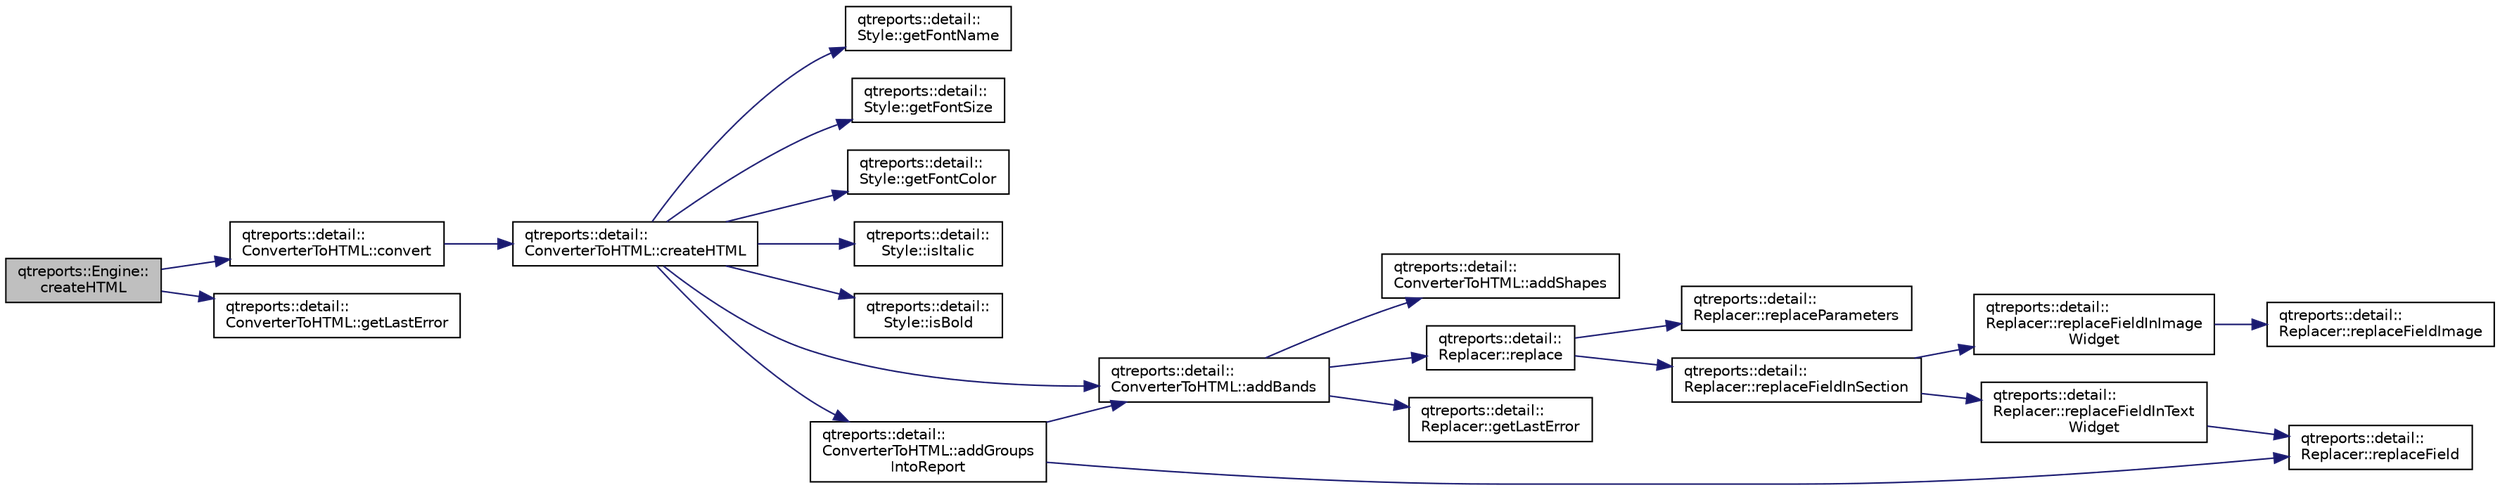 digraph "qtreports::Engine::createHTML"
{
 // INTERACTIVE_SVG=YES
  bgcolor="transparent";
  edge [fontname="Helvetica",fontsize="10",labelfontname="Helvetica",labelfontsize="10"];
  node [fontname="Helvetica",fontsize="10",shape=record];
  rankdir="LR";
  Node1 [label="qtreports::Engine::\lcreateHTML",height=0.2,width=0.4,color="black", fillcolor="grey75", style="filled", fontcolor="black"];
  Node1 -> Node2 [color="midnightblue",fontsize="10",style="solid",fontname="Helvetica"];
  Node2 [label="qtreports::detail::\lConverterToHTML::convert",height=0.2,width=0.4,color="black",URL="$classqtreports_1_1detail_1_1_converter_to_h_t_m_l.html#ad91ac333abf7d02f7590970a54ef7aae",tooltip="Запускает процесс конвертации репорта в HTML формат. "];
  Node2 -> Node3 [color="midnightblue",fontsize="10",style="solid",fontname="Helvetica"];
  Node3 [label="qtreports::detail::\lConverterToHTML::createHTML",height=0.2,width=0.4,color="black",URL="$classqtreports_1_1detail_1_1_converter_to_h_t_m_l.html#ace8358a3612fc8085b7c34f1f92341e2",tooltip="Процесс конвертации репорта в HTML формат. "];
  Node3 -> Node4 [color="midnightblue",fontsize="10",style="solid",fontname="Helvetica"];
  Node4 [label="qtreports::detail::\lStyle::getFontName",height=0.2,width=0.4,color="black",URL="$classqtreports_1_1detail_1_1_style.html#ae233bf8f53b1ceb560398925a50fcb44",tooltip="Возвращает название шрифта "];
  Node3 -> Node5 [color="midnightblue",fontsize="10",style="solid",fontname="Helvetica"];
  Node5 [label="qtreports::detail::\lStyle::getFontSize",height=0.2,width=0.4,color="black",URL="$classqtreports_1_1detail_1_1_style.html#ac969a5ba6cd39a890a72ec4146ba8dda",tooltip="Возвращает размер шрифта "];
  Node3 -> Node6 [color="midnightblue",fontsize="10",style="solid",fontname="Helvetica"];
  Node6 [label="qtreports::detail::\lStyle::getFontColor",height=0.2,width=0.4,color="black",URL="$classqtreports_1_1detail_1_1_style.html#a2d8d9d0d898c4306e47dcca067c60c28",tooltip="Возвращает цвет шрифта "];
  Node3 -> Node7 [color="midnightblue",fontsize="10",style="solid",fontname="Helvetica"];
  Node7 [label="qtreports::detail::\lStyle::isItalic",height=0.2,width=0.4,color="black",URL="$classqtreports_1_1detail_1_1_style.html#a058eab1051810ffdb26d43fb08e523c9",tooltip="Возвращает, является ли шрифт курсивом или нет "];
  Node3 -> Node8 [color="midnightblue",fontsize="10",style="solid",fontname="Helvetica"];
  Node8 [label="qtreports::detail::\lStyle::isBold",height=0.2,width=0.4,color="black",URL="$classqtreports_1_1detail_1_1_style.html#a9f4c8c581c08ffd758fbd3e1b93dee07",tooltip="Возвращает, является ли шрифт жирным или нет "];
  Node3 -> Node9 [color="midnightblue",fontsize="10",style="solid",fontname="Helvetica"];
  Node9 [label="qtreports::detail::\lConverterToHTML::addBands",height=0.2,width=0.4,color="black",URL="$classqtreports_1_1detail_1_1_converter_to_h_t_m_l.html#aa9d511353f62cfc489c3e071ebf5182b",tooltip="Добавление <band>, принадлежащего конкретной <section>, в документ HTML. "];
  Node9 -> Node10 [color="midnightblue",fontsize="10",style="solid",fontname="Helvetica"];
  Node10 [label="qtreports::detail::\lReplacer::replace",height=0.2,width=0.4,color="black",URL="$classqtreports_1_1detail_1_1_replacer.html#af7ccb83be264f7c72b7485cf38455450",tooltip="Заменяет текст всех виджетов секции текстом с подставленными значениями. "];
  Node10 -> Node11 [color="midnightblue",fontsize="10",style="solid",fontname="Helvetica"];
  Node11 [label="qtreports::detail::\lReplacer::replaceFieldInSection",height=0.2,width=0.4,color="black",URL="$classqtreports_1_1detail_1_1_replacer.html#a58cf857aa78eb3e273f6543769af425b",tooltip="Заменяет текст всех виджетов секции текстом с подставленными значениями полей из источника данных..."];
  Node11 -> Node12 [color="midnightblue",fontsize="10",style="solid",fontname="Helvetica"];
  Node12 [label="qtreports::detail::\lReplacer::replaceFieldInText\lWidget",height=0.2,width=0.4,color="black",URL="$classqtreports_1_1detail_1_1_replacer.html#a2be57bd514335f9b9f2a520247562ce1",tooltip="Заменяет текст виджета текстом с подставленными значениями полей из источника данных. "];
  Node12 -> Node13 [color="midnightblue",fontsize="10",style="solid",fontname="Helvetica"];
  Node13 [label="qtreports::detail::\lReplacer::replaceField",height=0.2,width=0.4,color="black",URL="$classqtreports_1_1detail_1_1_replacer.html#a4642b07160798f2ee4de276e1d0c1ecd",tooltip="Возвращает текст с подставленными значениями полей из источника данных. "];
  Node11 -> Node14 [color="midnightblue",fontsize="10",style="solid",fontname="Helvetica"];
  Node14 [label="qtreports::detail::\lReplacer::replaceFieldInImage\lWidget",height=0.2,width=0.4,color="black",URL="$classqtreports_1_1detail_1_1_replacer.html#a4aeb7794f90c0be34a30ab60a6df1920",tooltip="На основе текста виджета вставляет в него изображение из источника данных. "];
  Node14 -> Node15 [color="midnightblue",fontsize="10",style="solid",fontname="Helvetica"];
  Node15 [label="qtreports::detail::\lReplacer::replaceFieldImage",height=0.2,width=0.4,color="black",URL="$classqtreports_1_1detail_1_1_replacer.html#ae1ac521aeaf5fdd694e79e2ae52d4704",tooltip="Возвращает изображение на основе первого найденного выражения. "];
  Node10 -> Node16 [color="midnightblue",fontsize="10",style="solid",fontname="Helvetica"];
  Node16 [label="qtreports::detail::\lReplacer::replaceParameters",height=0.2,width=0.4,color="black",URL="$classqtreports_1_1detail_1_1_replacer.html#abb903f1c1172efa7e26b040a5695cc86",tooltip="Возвращает текст с подставленными значениями параметров. "];
  Node9 -> Node17 [color="midnightblue",fontsize="10",style="solid",fontname="Helvetica"];
  Node17 [label="qtreports::detail::\lReplacer::getLastError",height=0.2,width=0.4,color="black",URL="$classqtreports_1_1detail_1_1_replacer.html#a677f7802e444f2de3af4cb43b6cedf30",tooltip="Возвращает описание последней произошедшей ошибки. "];
  Node9 -> Node18 [color="midnightblue",fontsize="10",style="solid",fontname="Helvetica"];
  Node18 [label="qtreports::detail::\lConverterToHTML::addShapes",height=0.2,width=0.4,color="black",URL="$classqtreports_1_1detail_1_1_converter_to_h_t_m_l.html#a759cb19710076fd669793a84e62d14eb",tooltip="Добавление <shape>, принадлежащего конретному <band>, в документ HTML. "];
  Node3 -> Node19 [color="midnightblue",fontsize="10",style="solid",fontname="Helvetica"];
  Node19 [label="qtreports::detail::\lConverterToHTML::addGroups\lIntoReport",height=0.2,width=0.4,color="black",URL="$classqtreports_1_1detail_1_1_converter_to_h_t_m_l.html#a587e5f6bfbd1185f6bf32d76ac231a13",tooltip="Добавление <group> в документ HTML. "];
  Node19 -> Node13 [color="midnightblue",fontsize="10",style="solid",fontname="Helvetica"];
  Node19 -> Node9 [color="midnightblue",fontsize="10",style="solid",fontname="Helvetica"];
  Node1 -> Node20 [color="midnightblue",fontsize="10",style="solid",fontname="Helvetica"];
  Node20 [label="qtreports::detail::\lConverterToHTML::getLastError",height=0.2,width=0.4,color="black",URL="$classqtreports_1_1detail_1_1_converter_to_h_t_m_l.html#a5a9c398ebd439b443636448e8a3db924",tooltip="Получить описание последней произошедшей ошибки. "];
}
